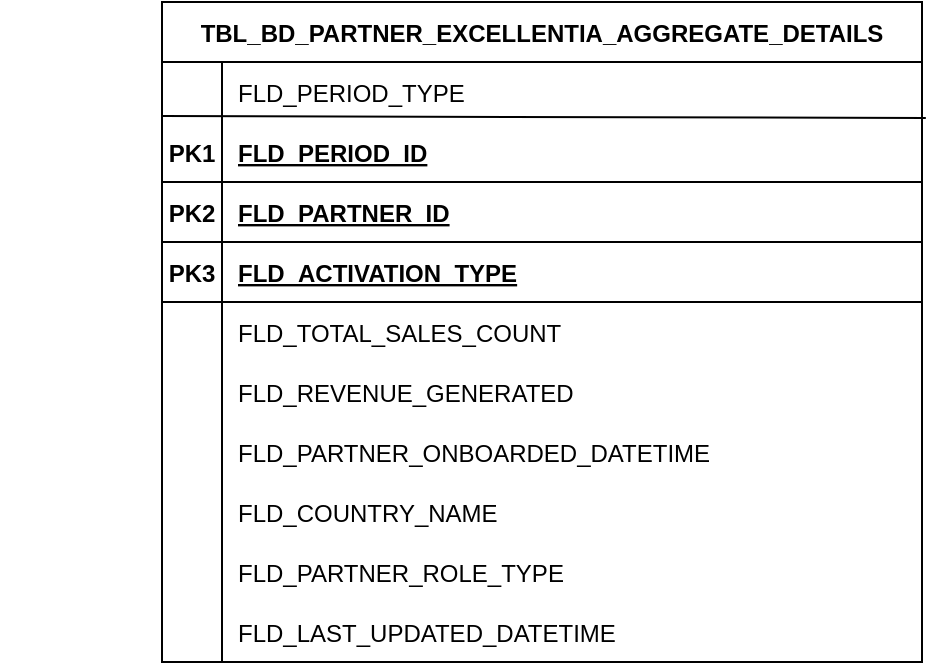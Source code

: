 <mxfile version="13.8.0" type="github" pages="3">
  <diagram id="kgpKYQtTHZ0yAKxKKP6v" name="AGGREGATE">
    <mxGraphModel dx="1422" dy="1845" grid="1" gridSize="10" guides="1" tooltips="1" connect="1" arrows="1" fold="1" page="1" pageScale="1" pageWidth="850" pageHeight="1100" math="0" shadow="0">
      <root>
        <mxCell id="0" />
        <mxCell id="1" parent="0" />
        <mxCell id="TtuSKVxDWewor-fG6CV6-11" value="" style="shape=partialRectangle;html=1;whiteSpace=wrap;collapsible=0;dropTarget=0;pointerEvents=0;fillColor=none;top=0;left=0;bottom=0;right=0;points=[[0,0.5],[1,0.5]];portConstraint=eastwest;" parent="1" vertex="1">
          <mxGeometry x="130" y="-820" width="370" height="30" as="geometry" />
        </mxCell>
        <mxCell id="TtuSKVxDWewor-fG6CV6-12" value="" style="shape=partialRectangle;html=1;whiteSpace=wrap;connectable=0;fillColor=none;top=0;left=0;bottom=0;right=0;overflow=hidden;" parent="TtuSKVxDWewor-fG6CV6-11" vertex="1">
          <mxGeometry width="83" height="30" as="geometry" />
        </mxCell>
        <mxCell id="TtuSKVxDWewor-fG6CV6-34" value="TBL_BD_PARTNER_EXCELLENTIA_AGGREGATE_DETAILS" style="shape=table;startSize=30;container=1;collapsible=1;childLayout=tableLayout;fixedRows=1;rowLines=0;fontStyle=1;align=center;resizeLast=1;overflow=hidden;" parent="1" vertex="1">
          <mxGeometry x="210" y="-1010" width="380" height="330" as="geometry" />
        </mxCell>
        <mxCell id="TtuSKVxDWewor-fG6CV6-38" value="" style="shape=partialRectangle;collapsible=0;dropTarget=0;pointerEvents=0;fillColor=none;top=0;left=0;bottom=0;right=0;points=[[0,0.5],[1,0.5]];portConstraint=eastwest;" parent="TtuSKVxDWewor-fG6CV6-34" vertex="1">
          <mxGeometry y="30" width="380" height="30" as="geometry" />
        </mxCell>
        <mxCell id="TtuSKVxDWewor-fG6CV6-39" value="" style="shape=partialRectangle;connectable=0;fillColor=none;top=0;left=0;bottom=0;right=0;editable=1;overflow=hidden;" parent="TtuSKVxDWewor-fG6CV6-38" vertex="1">
          <mxGeometry width="30" height="30" as="geometry" />
        </mxCell>
        <mxCell id="TtuSKVxDWewor-fG6CV6-40" value="FLD_PERIOD_TYPE" style="shape=partialRectangle;connectable=0;fillColor=none;top=0;left=0;bottom=0;right=0;align=left;spacingLeft=6;overflow=hidden;" parent="TtuSKVxDWewor-fG6CV6-38" vertex="1">
          <mxGeometry x="30" width="350" height="30" as="geometry" />
        </mxCell>
        <mxCell id="TtuSKVxDWewor-fG6CV6-35" value="" style="shape=partialRectangle;collapsible=0;dropTarget=0;pointerEvents=0;fillColor=none;top=0;left=0;bottom=1;right=0;points=[[0,0.5],[1,0.5]];portConstraint=eastwest;" parent="TtuSKVxDWewor-fG6CV6-34" vertex="1">
          <mxGeometry y="60" width="380" height="30" as="geometry" />
        </mxCell>
        <mxCell id="TtuSKVxDWewor-fG6CV6-36" value="PK1" style="shape=partialRectangle;connectable=0;fillColor=none;top=0;left=0;bottom=0;right=0;fontStyle=1;overflow=hidden;" parent="TtuSKVxDWewor-fG6CV6-35" vertex="1">
          <mxGeometry width="30" height="30" as="geometry" />
        </mxCell>
        <mxCell id="TtuSKVxDWewor-fG6CV6-37" value="FLD_PERIOD_ID" style="shape=partialRectangle;connectable=0;fillColor=none;top=0;left=0;bottom=0;right=0;align=left;spacingLeft=6;fontStyle=5;overflow=hidden;" parent="TtuSKVxDWewor-fG6CV6-35" vertex="1">
          <mxGeometry x="30" width="350" height="30" as="geometry" />
        </mxCell>
        <mxCell id="oBducGPYiLkY0KjrtA61-1" value="" style="shape=partialRectangle;collapsible=0;dropTarget=0;pointerEvents=0;fillColor=none;top=0;left=0;bottom=1;right=0;points=[[0,0.5],[1,0.5]];portConstraint=eastwest;" vertex="1" parent="TtuSKVxDWewor-fG6CV6-34">
          <mxGeometry y="90" width="380" height="30" as="geometry" />
        </mxCell>
        <mxCell id="oBducGPYiLkY0KjrtA61-2" value="PK2" style="shape=partialRectangle;connectable=0;fillColor=none;top=0;left=0;bottom=0;right=0;fontStyle=1;overflow=hidden;" vertex="1" parent="oBducGPYiLkY0KjrtA61-1">
          <mxGeometry width="30" height="30" as="geometry" />
        </mxCell>
        <mxCell id="oBducGPYiLkY0KjrtA61-3" value="FLD_PARTNER_ID" style="shape=partialRectangle;connectable=0;fillColor=none;top=0;left=0;bottom=0;right=0;align=left;spacingLeft=6;fontStyle=5;overflow=hidden;" vertex="1" parent="oBducGPYiLkY0KjrtA61-1">
          <mxGeometry x="30" width="350" height="30" as="geometry" />
        </mxCell>
        <mxCell id="oBducGPYiLkY0KjrtA61-4" value="" style="shape=partialRectangle;collapsible=0;dropTarget=0;pointerEvents=0;fillColor=none;top=0;left=0;bottom=1;right=0;points=[[0,0.5],[1,0.5]];portConstraint=eastwest;" vertex="1" parent="TtuSKVxDWewor-fG6CV6-34">
          <mxGeometry y="120" width="380" height="30" as="geometry" />
        </mxCell>
        <mxCell id="oBducGPYiLkY0KjrtA61-5" value="PK3" style="shape=partialRectangle;connectable=0;fillColor=none;top=0;left=0;bottom=0;right=0;fontStyle=1;overflow=hidden;" vertex="1" parent="oBducGPYiLkY0KjrtA61-4">
          <mxGeometry width="30" height="30" as="geometry" />
        </mxCell>
        <mxCell id="oBducGPYiLkY0KjrtA61-6" value="FLD_ACTIVATION_TYPE" style="shape=partialRectangle;connectable=0;fillColor=none;top=0;left=0;bottom=0;right=0;align=left;spacingLeft=6;fontStyle=5;overflow=hidden;" vertex="1" parent="oBducGPYiLkY0KjrtA61-4">
          <mxGeometry x="30" width="350" height="30" as="geometry" />
        </mxCell>
        <mxCell id="TtuSKVxDWewor-fG6CV6-44" value="" style="shape=partialRectangle;collapsible=0;dropTarget=0;pointerEvents=0;fillColor=none;top=0;left=0;bottom=0;right=0;points=[[0,0.5],[1,0.5]];portConstraint=eastwest;" parent="TtuSKVxDWewor-fG6CV6-34" vertex="1">
          <mxGeometry y="150" width="380" height="30" as="geometry" />
        </mxCell>
        <mxCell id="TtuSKVxDWewor-fG6CV6-45" value="" style="shape=partialRectangle;connectable=0;fillColor=none;top=0;left=0;bottom=0;right=0;editable=1;overflow=hidden;" parent="TtuSKVxDWewor-fG6CV6-44" vertex="1">
          <mxGeometry width="30" height="30" as="geometry" />
        </mxCell>
        <mxCell id="TtuSKVxDWewor-fG6CV6-46" value="FLD_TOTAL_SALES_COUNT" style="shape=partialRectangle;connectable=0;fillColor=none;top=0;left=0;bottom=0;right=0;align=left;spacingLeft=6;overflow=hidden;" parent="TtuSKVxDWewor-fG6CV6-44" vertex="1">
          <mxGeometry x="30" width="350" height="30" as="geometry" />
        </mxCell>
        <mxCell id="TtuSKVxDWewor-fG6CV6-41" value="" style="shape=partialRectangle;collapsible=0;dropTarget=0;pointerEvents=0;fillColor=none;top=0;left=0;bottom=0;right=0;points=[[0,0.5],[1,0.5]];portConstraint=eastwest;" parent="TtuSKVxDWewor-fG6CV6-34" vertex="1">
          <mxGeometry y="180" width="380" height="30" as="geometry" />
        </mxCell>
        <mxCell id="TtuSKVxDWewor-fG6CV6-42" value="" style="shape=partialRectangle;connectable=0;fillColor=none;top=0;left=0;bottom=0;right=0;editable=1;overflow=hidden;" parent="TtuSKVxDWewor-fG6CV6-41" vertex="1">
          <mxGeometry width="30" height="30" as="geometry" />
        </mxCell>
        <mxCell id="TtuSKVxDWewor-fG6CV6-43" value="FLD_REVENUE_GENERATED" style="shape=partialRectangle;connectable=0;fillColor=none;top=0;left=0;bottom=0;right=0;align=left;spacingLeft=6;overflow=hidden;" parent="TtuSKVxDWewor-fG6CV6-41" vertex="1">
          <mxGeometry x="30" width="350" height="30" as="geometry" />
        </mxCell>
        <mxCell id="-s9wosxbUjMrbEt8tFyJ-1" value="" style="shape=partialRectangle;collapsible=0;dropTarget=0;pointerEvents=0;fillColor=none;top=0;left=0;bottom=0;right=0;points=[[0,0.5],[1,0.5]];portConstraint=eastwest;" parent="TtuSKVxDWewor-fG6CV6-34" vertex="1">
          <mxGeometry y="210" width="380" height="30" as="geometry" />
        </mxCell>
        <mxCell id="-s9wosxbUjMrbEt8tFyJ-2" value="" style="shape=partialRectangle;connectable=0;fillColor=none;top=0;left=0;bottom=0;right=0;editable=1;overflow=hidden;" parent="-s9wosxbUjMrbEt8tFyJ-1" vertex="1">
          <mxGeometry width="30" height="30" as="geometry" />
        </mxCell>
        <mxCell id="-s9wosxbUjMrbEt8tFyJ-3" value="FLD_PARTNER_ONBOARDED_DATETIME" style="shape=partialRectangle;connectable=0;fillColor=none;top=0;left=0;bottom=0;right=0;align=left;spacingLeft=6;overflow=hidden;" parent="-s9wosxbUjMrbEt8tFyJ-1" vertex="1">
          <mxGeometry x="30" width="350" height="30" as="geometry" />
        </mxCell>
        <mxCell id="TtuSKVxDWewor-fG6CV6-74" value="" style="shape=partialRectangle;collapsible=0;dropTarget=0;pointerEvents=0;fillColor=none;top=0;left=0;bottom=0;right=0;points=[[0,0.5],[1,0.5]];portConstraint=eastwest;" parent="TtuSKVxDWewor-fG6CV6-34" vertex="1">
          <mxGeometry y="240" width="380" height="30" as="geometry" />
        </mxCell>
        <mxCell id="TtuSKVxDWewor-fG6CV6-75" value="" style="shape=partialRectangle;connectable=0;fillColor=none;top=0;left=0;bottom=0;right=0;editable=1;overflow=hidden;" parent="TtuSKVxDWewor-fG6CV6-74" vertex="1">
          <mxGeometry width="30" height="30" as="geometry" />
        </mxCell>
        <mxCell id="TtuSKVxDWewor-fG6CV6-76" value="FLD_COUNTRY_NAME" style="shape=partialRectangle;connectable=0;fillColor=none;top=0;left=0;bottom=0;right=0;align=left;spacingLeft=6;overflow=hidden;" parent="TtuSKVxDWewor-fG6CV6-74" vertex="1">
          <mxGeometry x="30" width="350" height="30" as="geometry" />
        </mxCell>
        <mxCell id="YeZUD0BTTwD83YskK-D0-1" value="" style="shape=partialRectangle;collapsible=0;dropTarget=0;pointerEvents=0;fillColor=none;top=0;left=0;bottom=0;right=0;points=[[0,0.5],[1,0.5]];portConstraint=eastwest;" parent="TtuSKVxDWewor-fG6CV6-34" vertex="1">
          <mxGeometry y="270" width="380" height="30" as="geometry" />
        </mxCell>
        <mxCell id="YeZUD0BTTwD83YskK-D0-2" value="" style="shape=partialRectangle;connectable=0;fillColor=none;top=0;left=0;bottom=0;right=0;editable=1;overflow=hidden;" parent="YeZUD0BTTwD83YskK-D0-1" vertex="1">
          <mxGeometry width="30" height="30" as="geometry" />
        </mxCell>
        <mxCell id="YeZUD0BTTwD83YskK-D0-3" value="FLD_PARTNER_ROLE_TYPE" style="shape=partialRectangle;connectable=0;fillColor=none;top=0;left=0;bottom=0;right=0;align=left;spacingLeft=6;overflow=hidden;" parent="YeZUD0BTTwD83YskK-D0-1" vertex="1">
          <mxGeometry x="30" width="350" height="30" as="geometry" />
        </mxCell>
        <mxCell id="-s9wosxbUjMrbEt8tFyJ-4" value="" style="shape=partialRectangle;collapsible=0;dropTarget=0;pointerEvents=0;fillColor=none;top=0;left=0;bottom=0;right=0;points=[[0,0.5],[1,0.5]];portConstraint=eastwest;" parent="TtuSKVxDWewor-fG6CV6-34" vertex="1">
          <mxGeometry y="300" width="380" height="30" as="geometry" />
        </mxCell>
        <mxCell id="-s9wosxbUjMrbEt8tFyJ-5" value="" style="shape=partialRectangle;connectable=0;fillColor=none;top=0;left=0;bottom=0;right=0;editable=1;overflow=hidden;" parent="-s9wosxbUjMrbEt8tFyJ-4" vertex="1">
          <mxGeometry width="30" height="30" as="geometry" />
        </mxCell>
        <mxCell id="-s9wosxbUjMrbEt8tFyJ-6" value="FLD_LAST_UPDATED_DATETIME" style="shape=partialRectangle;connectable=0;fillColor=none;top=0;left=0;bottom=0;right=0;align=left;spacingLeft=6;overflow=hidden;" parent="-s9wosxbUjMrbEt8tFyJ-4" vertex="1">
          <mxGeometry x="30" width="350" height="30" as="geometry" />
        </mxCell>
        <mxCell id="oBducGPYiLkY0KjrtA61-7" value="" style="endArrow=none;html=1;exitX=0;exitY=-0.1;exitDx=0;exitDy=0;exitPerimeter=0;entryX=1.005;entryY=0.933;entryDx=0;entryDy=0;entryPerimeter=0;" edge="1" parent="TtuSKVxDWewor-fG6CV6-34" source="TtuSKVxDWewor-fG6CV6-35" target="TtuSKVxDWewor-fG6CV6-38">
          <mxGeometry width="50" height="50" relative="1" as="geometry">
            <mxPoint x="190" y="350" as="sourcePoint" />
            <mxPoint x="240" y="300" as="targetPoint" />
          </mxGeometry>
        </mxCell>
      </root>
    </mxGraphModel>
  </diagram>
  <diagram id="SWbrRW2tSj8GUT-kZDE3" name="CONFIG">
    <mxGraphModel dx="1422" dy="1902" grid="1" gridSize="10" guides="1" tooltips="1" connect="1" arrows="1" fold="1" page="1" pageScale="1" pageWidth="850" pageHeight="1100" math="0" shadow="0">
      <root>
        <mxCell id="Mjqd-YUflLHvJhoWcTEr-0" />
        <mxCell id="Mjqd-YUflLHvJhoWcTEr-1" parent="Mjqd-YUflLHvJhoWcTEr-0" />
        <mxCell id="e53UCdVPdByJAE6K5Fl_-19" value="" style="whiteSpace=wrap;html=1;aspect=fixed;" parent="Mjqd-YUflLHvJhoWcTEr-1" vertex="1">
          <mxGeometry y="-1100" width="860" height="860" as="geometry" />
        </mxCell>
        <mxCell id="e53UCdVPdByJAE6K5Fl_-0" value="TBL_BD_EXCELLENTIA_CONFIG_DETAILS" style="shape=table;startSize=30;container=1;collapsible=1;childLayout=tableLayout;fixedRows=1;rowLines=0;fontStyle=1;align=center;resizeLast=1;overflow=hidden;fontFamily=Helvetica;fontSize=12;" parent="Mjqd-YUflLHvJhoWcTEr-1" vertex="1">
          <mxGeometry x="55" y="-1040" width="375" height="410" as="geometry" />
        </mxCell>
        <mxCell id="e53UCdVPdByJAE6K5Fl_-1" value="" style="shape=partialRectangle;collapsible=0;dropTarget=0;pointerEvents=0;fillColor=none;top=0;left=0;bottom=1;right=0;points=[[0,0.5],[1,0.5]];portConstraint=eastwest;" parent="e53UCdVPdByJAE6K5Fl_-0" vertex="1">
          <mxGeometry y="30" width="375" height="30" as="geometry" />
        </mxCell>
        <mxCell id="e53UCdVPdByJAE6K5Fl_-2" value="PK" style="shape=partialRectangle;connectable=0;fillColor=none;top=0;left=0;bottom=0;right=0;fontStyle=1;overflow=hidden;" parent="e53UCdVPdByJAE6K5Fl_-1" vertex="1">
          <mxGeometry width="30" height="30" as="geometry" />
        </mxCell>
        <mxCell id="e53UCdVPdByJAE6K5Fl_-3" value="FLD_EXCELLENTIA_CONFIG_INSTANCE_ID" style="shape=partialRectangle;connectable=0;fillColor=none;top=0;left=0;bottom=0;right=0;align=left;spacingLeft=6;fontStyle=5;overflow=hidden;fontFamily=Helvetica;fontSize=12;" parent="e53UCdVPdByJAE6K5Fl_-1" vertex="1">
          <mxGeometry x="30" width="345" height="30" as="geometry" />
        </mxCell>
        <mxCell id="e53UCdVPdByJAE6K5Fl_-4" value="" style="shape=partialRectangle;collapsible=0;dropTarget=0;pointerEvents=0;fillColor=none;top=0;left=0;bottom=0;right=0;points=[[0,0.5],[1,0.5]];portConstraint=eastwest;" parent="e53UCdVPdByJAE6K5Fl_-0" vertex="1">
          <mxGeometry y="60" width="375" height="30" as="geometry" />
        </mxCell>
        <mxCell id="e53UCdVPdByJAE6K5Fl_-5" value="" style="shape=partialRectangle;connectable=0;fillColor=none;top=0;left=0;bottom=0;right=0;editable=1;overflow=hidden;" parent="e53UCdVPdByJAE6K5Fl_-4" vertex="1">
          <mxGeometry width="30" height="30" as="geometry" />
        </mxCell>
        <mxCell id="e53UCdVPdByJAE6K5Fl_-6" value="FLD_COUNTRY_ID" style="shape=partialRectangle;connectable=0;fillColor=none;top=0;left=0;bottom=0;right=0;align=left;spacingLeft=6;overflow=hidden;fontFamily=Helvetica;fontSize=12;" parent="e53UCdVPdByJAE6K5Fl_-4" vertex="1">
          <mxGeometry x="30" width="345" height="30" as="geometry" />
        </mxCell>
        <mxCell id="e53UCdVPdByJAE6K5Fl_-7" value="" style="shape=partialRectangle;collapsible=0;dropTarget=0;pointerEvents=0;fillColor=none;top=0;left=0;bottom=0;right=0;points=[[0,0.5],[1,0.5]];portConstraint=eastwest;" parent="e53UCdVPdByJAE6K5Fl_-0" vertex="1">
          <mxGeometry y="90" width="375" height="30" as="geometry" />
        </mxCell>
        <mxCell id="e53UCdVPdByJAE6K5Fl_-8" value="" style="shape=partialRectangle;connectable=0;fillColor=none;top=0;left=0;bottom=0;right=0;editable=1;overflow=hidden;" parent="e53UCdVPdByJAE6K5Fl_-7" vertex="1">
          <mxGeometry width="30" height="30" as="geometry" />
        </mxCell>
        <mxCell id="e53UCdVPdByJAE6K5Fl_-9" value="FLD_PERIOD_ID" style="shape=partialRectangle;connectable=0;fillColor=none;top=0;left=0;bottom=0;right=0;align=left;spacingLeft=6;overflow=hidden;fontFamily=Helvetica;fontSize=12;" parent="e53UCdVPdByJAE6K5Fl_-7" vertex="1">
          <mxGeometry x="30" width="345" height="30" as="geometry" />
        </mxCell>
        <mxCell id="e53UCdVPdByJAE6K5Fl_-10" value="" style="shape=partialRectangle;collapsible=0;dropTarget=0;pointerEvents=0;fillColor=none;top=0;left=0;bottom=0;right=0;points=[[0,0.5],[1,0.5]];portConstraint=eastwest;" parent="e53UCdVPdByJAE6K5Fl_-0" vertex="1">
          <mxGeometry y="120" width="375" height="30" as="geometry" />
        </mxCell>
        <mxCell id="e53UCdVPdByJAE6K5Fl_-11" value="" style="shape=partialRectangle;connectable=0;fillColor=none;top=0;left=0;bottom=0;right=0;editable=1;overflow=hidden;" parent="e53UCdVPdByJAE6K5Fl_-10" vertex="1">
          <mxGeometry width="30" height="30" as="geometry" />
        </mxCell>
        <mxCell id="e53UCdVPdByJAE6K5Fl_-12" value="FLD_PRODUCT_SKU_ID" style="shape=partialRectangle;connectable=0;fillColor=none;top=0;left=0;bottom=0;right=0;align=left;spacingLeft=6;overflow=hidden;fontSize=12;" parent="e53UCdVPdByJAE6K5Fl_-10" vertex="1">
          <mxGeometry x="30" width="345" height="30" as="geometry" />
        </mxCell>
        <mxCell id="e53UCdVPdByJAE6K5Fl_-13" value="" style="shape=partialRectangle;collapsible=0;dropTarget=0;pointerEvents=0;fillColor=none;top=0;left=0;bottom=0;right=0;points=[[0,0.5],[1,0.5]];portConstraint=eastwest;" parent="e53UCdVPdByJAE6K5Fl_-0" vertex="1">
          <mxGeometry y="150" width="375" height="30" as="geometry" />
        </mxCell>
        <mxCell id="e53UCdVPdByJAE6K5Fl_-14" value="" style="shape=partialRectangle;connectable=0;fillColor=none;top=0;left=0;bottom=0;right=0;editable=1;overflow=hidden;" parent="e53UCdVPdByJAE6K5Fl_-13" vertex="1">
          <mxGeometry width="30" height="30" as="geometry" />
        </mxCell>
        <mxCell id="e53UCdVPdByJAE6K5Fl_-15" value="FLD_PARTNER_ROLE" style="shape=partialRectangle;connectable=0;fillColor=none;top=0;left=0;bottom=0;right=0;align=left;spacingLeft=6;overflow=hidden;fontSize=12;" parent="e53UCdVPdByJAE6K5Fl_-13" vertex="1">
          <mxGeometry x="30" width="345" height="30" as="geometry" />
        </mxCell>
        <mxCell id="e53UCdVPdByJAE6K5Fl_-16" value="" style="shape=partialRectangle;collapsible=0;dropTarget=0;pointerEvents=0;fillColor=none;top=0;left=0;bottom=0;right=0;points=[[0,0.5],[1,0.5]];portConstraint=eastwest;" parent="e53UCdVPdByJAE6K5Fl_-0" vertex="1">
          <mxGeometry y="180" width="375" height="30" as="geometry" />
        </mxCell>
        <mxCell id="e53UCdVPdByJAE6K5Fl_-17" value="" style="shape=partialRectangle;connectable=0;fillColor=none;top=0;left=0;bottom=0;right=0;editable=1;overflow=hidden;" parent="e53UCdVPdByJAE6K5Fl_-16" vertex="1">
          <mxGeometry width="30" height="30" as="geometry" />
        </mxCell>
        <mxCell id="e53UCdVPdByJAE6K5Fl_-18" value="FLD_AWARD_NAME" style="shape=partialRectangle;connectable=0;fillColor=none;top=0;left=0;bottom=0;right=0;align=left;spacingLeft=6;overflow=hidden;fontSize=12;" parent="e53UCdVPdByJAE6K5Fl_-16" vertex="1">
          <mxGeometry x="30" width="345" height="30" as="geometry" />
        </mxCell>
        <mxCell id="e53UCdVPdByJAE6K5Fl_-21" value="" style="shape=partialRectangle;collapsible=0;dropTarget=0;pointerEvents=0;fillColor=none;top=0;left=0;bottom=0;right=0;points=[[0,0.5],[1,0.5]];portConstraint=eastwest;" parent="e53UCdVPdByJAE6K5Fl_-0" vertex="1">
          <mxGeometry y="210" width="375" height="30" as="geometry" />
        </mxCell>
        <mxCell id="e53UCdVPdByJAE6K5Fl_-22" value="" style="shape=partialRectangle;connectable=0;fillColor=none;top=0;left=0;bottom=0;right=0;editable=1;overflow=hidden;" parent="e53UCdVPdByJAE6K5Fl_-21" vertex="1">
          <mxGeometry width="30" height="30" as="geometry" />
        </mxCell>
        <mxCell id="e53UCdVPdByJAE6K5Fl_-23" value="FLD_AWARD_NAME" style="shape=partialRectangle;connectable=0;fillColor=none;top=0;left=0;bottom=0;right=0;align=left;spacingLeft=6;overflow=hidden;fontSize=12;" parent="e53UCdVPdByJAE6K5Fl_-21" vertex="1">
          <mxGeometry x="30" width="345" height="30" as="geometry" />
        </mxCell>
      </root>
    </mxGraphModel>
  </diagram>
  <diagram id="mX7cn2R8EMMjxYBjq6Nl" name="LEAD AGGREGATE">
    <mxGraphModel dx="1422" dy="1845" grid="1" gridSize="10" guides="1" tooltips="1" connect="1" arrows="1" fold="1" page="1" pageScale="1" pageWidth="850" pageHeight="1100" math="0" shadow="0">
      <root>
        <mxCell id="ECVf57MszHEt_kpJzB54-0" />
        <mxCell id="ECVf57MszHEt_kpJzB54-1" parent="ECVf57MszHEt_kpJzB54-0" />
        <mxCell id="JYHDr6TIuanTyLI3OlYP-0" value="TBL_BD_PARTNER_EXCELLENTIA_AGGREGATE_DETAILS" style="shape=table;startSize=30;container=1;collapsible=1;childLayout=tableLayout;fixedRows=1;rowLines=0;fontStyle=1;align=center;resizeLast=1;overflow=hidden;" vertex="1" parent="ECVf57MszHEt_kpJzB54-1">
          <mxGeometry x="220" y="-810" width="380" height="300" as="geometry" />
        </mxCell>
        <mxCell id="JYHDr6TIuanTyLI3OlYP-1" value="" style="shape=partialRectangle;collapsible=0;dropTarget=0;pointerEvents=0;fillColor=none;top=0;left=0;bottom=0;right=0;points=[[0,0.5],[1,0.5]];portConstraint=eastwest;" vertex="1" parent="JYHDr6TIuanTyLI3OlYP-0">
          <mxGeometry y="30" width="380" height="30" as="geometry" />
        </mxCell>
        <mxCell id="JYHDr6TIuanTyLI3OlYP-2" value="" style="shape=partialRectangle;connectable=0;fillColor=none;top=0;left=0;bottom=0;right=0;editable=1;overflow=hidden;" vertex="1" parent="JYHDr6TIuanTyLI3OlYP-1">
          <mxGeometry width="30" height="30" as="geometry" />
        </mxCell>
        <mxCell id="JYHDr6TIuanTyLI3OlYP-3" value="FLD_PERIOD_TYPE" style="shape=partialRectangle;connectable=0;fillColor=none;top=0;left=0;bottom=0;right=0;align=left;spacingLeft=6;overflow=hidden;" vertex="1" parent="JYHDr6TIuanTyLI3OlYP-1">
          <mxGeometry x="30" width="350" height="30" as="geometry" />
        </mxCell>
        <mxCell id="JYHDr6TIuanTyLI3OlYP-4" value="" style="shape=partialRectangle;collapsible=0;dropTarget=0;pointerEvents=0;fillColor=none;top=0;left=0;bottom=1;right=0;points=[[0,0.5],[1,0.5]];portConstraint=eastwest;" vertex="1" parent="JYHDr6TIuanTyLI3OlYP-0">
          <mxGeometry y="60" width="380" height="30" as="geometry" />
        </mxCell>
        <mxCell id="JYHDr6TIuanTyLI3OlYP-5" value="PK1" style="shape=partialRectangle;connectable=0;fillColor=none;top=0;left=0;bottom=0;right=0;fontStyle=1;overflow=hidden;" vertex="1" parent="JYHDr6TIuanTyLI3OlYP-4">
          <mxGeometry width="30" height="30" as="geometry" />
        </mxCell>
        <mxCell id="JYHDr6TIuanTyLI3OlYP-6" value="FLD_PERIOD_ID" style="shape=partialRectangle;connectable=0;fillColor=none;top=0;left=0;bottom=0;right=0;align=left;spacingLeft=6;fontStyle=5;overflow=hidden;" vertex="1" parent="JYHDr6TIuanTyLI3OlYP-4">
          <mxGeometry x="30" width="350" height="30" as="geometry" />
        </mxCell>
        <mxCell id="JYHDr6TIuanTyLI3OlYP-7" value="" style="shape=partialRectangle;collapsible=0;dropTarget=0;pointerEvents=0;fillColor=none;top=0;left=0;bottom=1;right=0;points=[[0,0.5],[1,0.5]];portConstraint=eastwest;" vertex="1" parent="JYHDr6TIuanTyLI3OlYP-0">
          <mxGeometry y="90" width="380" height="30" as="geometry" />
        </mxCell>
        <mxCell id="JYHDr6TIuanTyLI3OlYP-8" value="PK2" style="shape=partialRectangle;connectable=0;fillColor=none;top=0;left=0;bottom=0;right=0;fontStyle=1;overflow=hidden;" vertex="1" parent="JYHDr6TIuanTyLI3OlYP-7">
          <mxGeometry width="30" height="30" as="geometry" />
        </mxCell>
        <mxCell id="JYHDr6TIuanTyLI3OlYP-9" value="FLD_PARTNER_ID" style="shape=partialRectangle;connectable=0;fillColor=none;top=0;left=0;bottom=0;right=0;align=left;spacingLeft=6;fontStyle=5;overflow=hidden;" vertex="1" parent="JYHDr6TIuanTyLI3OlYP-7">
          <mxGeometry x="30" width="350" height="30" as="geometry" />
        </mxCell>
        <mxCell id="JYHDr6TIuanTyLI3OlYP-10" value="" style="shape=partialRectangle;collapsible=0;dropTarget=0;pointerEvents=0;fillColor=none;top=0;left=0;bottom=1;right=0;points=[[0,0.5],[1,0.5]];portConstraint=eastwest;" vertex="1" parent="JYHDr6TIuanTyLI3OlYP-0">
          <mxGeometry y="120" width="380" height="30" as="geometry" />
        </mxCell>
        <mxCell id="JYHDr6TIuanTyLI3OlYP-11" value="PK3" style="shape=partialRectangle;connectable=0;fillColor=none;top=0;left=0;bottom=0;right=0;fontStyle=1;overflow=hidden;" vertex="1" parent="JYHDr6TIuanTyLI3OlYP-10">
          <mxGeometry width="30" height="30" as="geometry" />
        </mxCell>
        <mxCell id="JYHDr6TIuanTyLI3OlYP-12" value="FLD_ACTIVATION_TYPE" style="shape=partialRectangle;connectable=0;fillColor=none;top=0;left=0;bottom=0;right=0;align=left;spacingLeft=6;fontStyle=5;overflow=hidden;" vertex="1" parent="JYHDr6TIuanTyLI3OlYP-10">
          <mxGeometry x="30" width="350" height="30" as="geometry" />
        </mxCell>
        <mxCell id="JYHDr6TIuanTyLI3OlYP-13" value="" style="shape=partialRectangle;collapsible=0;dropTarget=0;pointerEvents=0;fillColor=none;top=0;left=0;bottom=0;right=0;points=[[0,0.5],[1,0.5]];portConstraint=eastwest;" vertex="1" parent="JYHDr6TIuanTyLI3OlYP-0">
          <mxGeometry y="150" width="380" height="30" as="geometry" />
        </mxCell>
        <mxCell id="JYHDr6TIuanTyLI3OlYP-14" value="" style="shape=partialRectangle;connectable=0;fillColor=none;top=0;left=0;bottom=0;right=0;editable=1;overflow=hidden;" vertex="1" parent="JYHDr6TIuanTyLI3OlYP-13">
          <mxGeometry width="30" height="30" as="geometry" />
        </mxCell>
        <mxCell id="JYHDr6TIuanTyLI3OlYP-15" value="FLD_LEADS_COUNT" style="shape=partialRectangle;connectable=0;fillColor=none;top=0;left=0;bottom=0;right=0;align=left;spacingLeft=6;overflow=hidden;" vertex="1" parent="JYHDr6TIuanTyLI3OlYP-13">
          <mxGeometry x="30" width="350" height="30" as="geometry" />
        </mxCell>
        <mxCell id="JYHDr6TIuanTyLI3OlYP-19" value="" style="shape=partialRectangle;collapsible=0;dropTarget=0;pointerEvents=0;fillColor=none;top=0;left=0;bottom=0;right=0;points=[[0,0.5],[1,0.5]];portConstraint=eastwest;" vertex="1" parent="JYHDr6TIuanTyLI3OlYP-0">
          <mxGeometry y="180" width="380" height="30" as="geometry" />
        </mxCell>
        <mxCell id="JYHDr6TIuanTyLI3OlYP-20" value="" style="shape=partialRectangle;connectable=0;fillColor=none;top=0;left=0;bottom=0;right=0;editable=1;overflow=hidden;" vertex="1" parent="JYHDr6TIuanTyLI3OlYP-19">
          <mxGeometry width="30" height="30" as="geometry" />
        </mxCell>
        <mxCell id="JYHDr6TIuanTyLI3OlYP-21" value="FLD_PARTNER_ONBOARDED_DATETIME" style="shape=partialRectangle;connectable=0;fillColor=none;top=0;left=0;bottom=0;right=0;align=left;spacingLeft=6;overflow=hidden;" vertex="1" parent="JYHDr6TIuanTyLI3OlYP-19">
          <mxGeometry x="30" width="350" height="30" as="geometry" />
        </mxCell>
        <mxCell id="JYHDr6TIuanTyLI3OlYP-22" value="" style="shape=partialRectangle;collapsible=0;dropTarget=0;pointerEvents=0;fillColor=none;top=0;left=0;bottom=0;right=0;points=[[0,0.5],[1,0.5]];portConstraint=eastwest;" vertex="1" parent="JYHDr6TIuanTyLI3OlYP-0">
          <mxGeometry y="210" width="380" height="30" as="geometry" />
        </mxCell>
        <mxCell id="JYHDr6TIuanTyLI3OlYP-23" value="" style="shape=partialRectangle;connectable=0;fillColor=none;top=0;left=0;bottom=0;right=0;editable=1;overflow=hidden;" vertex="1" parent="JYHDr6TIuanTyLI3OlYP-22">
          <mxGeometry width="30" height="30" as="geometry" />
        </mxCell>
        <mxCell id="JYHDr6TIuanTyLI3OlYP-24" value="FLD_COUNTRY_NAME" style="shape=partialRectangle;connectable=0;fillColor=none;top=0;left=0;bottom=0;right=0;align=left;spacingLeft=6;overflow=hidden;" vertex="1" parent="JYHDr6TIuanTyLI3OlYP-22">
          <mxGeometry x="30" width="350" height="30" as="geometry" />
        </mxCell>
        <mxCell id="JYHDr6TIuanTyLI3OlYP-25" value="" style="shape=partialRectangle;collapsible=0;dropTarget=0;pointerEvents=0;fillColor=none;top=0;left=0;bottom=0;right=0;points=[[0,0.5],[1,0.5]];portConstraint=eastwest;" vertex="1" parent="JYHDr6TIuanTyLI3OlYP-0">
          <mxGeometry y="240" width="380" height="30" as="geometry" />
        </mxCell>
        <mxCell id="JYHDr6TIuanTyLI3OlYP-26" value="" style="shape=partialRectangle;connectable=0;fillColor=none;top=0;left=0;bottom=0;right=0;editable=1;overflow=hidden;" vertex="1" parent="JYHDr6TIuanTyLI3OlYP-25">
          <mxGeometry width="30" height="30" as="geometry" />
        </mxCell>
        <mxCell id="JYHDr6TIuanTyLI3OlYP-27" value="FLD_PARTNER_ROLE_TYPE" style="shape=partialRectangle;connectable=0;fillColor=none;top=0;left=0;bottom=0;right=0;align=left;spacingLeft=6;overflow=hidden;" vertex="1" parent="JYHDr6TIuanTyLI3OlYP-25">
          <mxGeometry x="30" width="350" height="30" as="geometry" />
        </mxCell>
        <mxCell id="JYHDr6TIuanTyLI3OlYP-28" value="" style="shape=partialRectangle;collapsible=0;dropTarget=0;pointerEvents=0;fillColor=none;top=0;left=0;bottom=0;right=0;points=[[0,0.5],[1,0.5]];portConstraint=eastwest;" vertex="1" parent="JYHDr6TIuanTyLI3OlYP-0">
          <mxGeometry y="270" width="380" height="30" as="geometry" />
        </mxCell>
        <mxCell id="JYHDr6TIuanTyLI3OlYP-29" value="" style="shape=partialRectangle;connectable=0;fillColor=none;top=0;left=0;bottom=0;right=0;editable=1;overflow=hidden;" vertex="1" parent="JYHDr6TIuanTyLI3OlYP-28">
          <mxGeometry width="30" height="30" as="geometry" />
        </mxCell>
        <mxCell id="JYHDr6TIuanTyLI3OlYP-30" value="FLD_LAST_UPDATED_DATETIME" style="shape=partialRectangle;connectable=0;fillColor=none;top=0;left=0;bottom=0;right=0;align=left;spacingLeft=6;overflow=hidden;" vertex="1" parent="JYHDr6TIuanTyLI3OlYP-28">
          <mxGeometry x="30" width="350" height="30" as="geometry" />
        </mxCell>
        <mxCell id="JYHDr6TIuanTyLI3OlYP-31" value="" style="endArrow=none;html=1;exitX=0;exitY=-0.1;exitDx=0;exitDy=0;exitPerimeter=0;entryX=1.005;entryY=0.933;entryDx=0;entryDy=0;entryPerimeter=0;" edge="1" parent="JYHDr6TIuanTyLI3OlYP-0" source="JYHDr6TIuanTyLI3OlYP-4" target="JYHDr6TIuanTyLI3OlYP-1">
          <mxGeometry width="50" height="50" relative="1" as="geometry">
            <mxPoint x="190" y="350" as="sourcePoint" />
            <mxPoint x="240" y="300" as="targetPoint" />
          </mxGeometry>
        </mxCell>
      </root>
    </mxGraphModel>
  </diagram>
</mxfile>

